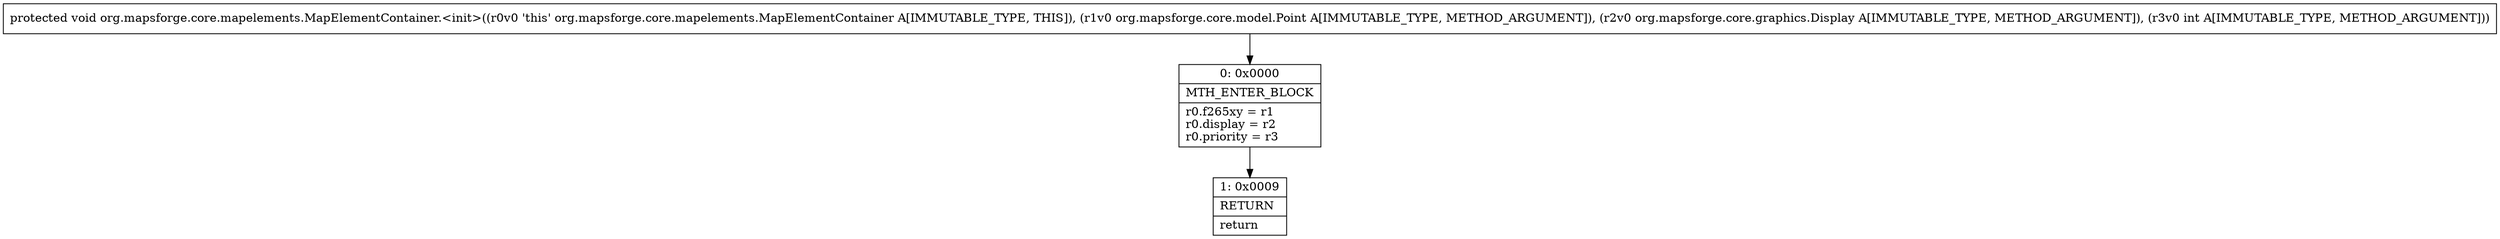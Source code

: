 digraph "CFG fororg.mapsforge.core.mapelements.MapElementContainer.\<init\>(Lorg\/mapsforge\/core\/model\/Point;Lorg\/mapsforge\/core\/graphics\/Display;I)V" {
Node_0 [shape=record,label="{0\:\ 0x0000|MTH_ENTER_BLOCK\l|r0.f265xy = r1\lr0.display = r2\lr0.priority = r3\l}"];
Node_1 [shape=record,label="{1\:\ 0x0009|RETURN\l|return\l}"];
MethodNode[shape=record,label="{protected void org.mapsforge.core.mapelements.MapElementContainer.\<init\>((r0v0 'this' org.mapsforge.core.mapelements.MapElementContainer A[IMMUTABLE_TYPE, THIS]), (r1v0 org.mapsforge.core.model.Point A[IMMUTABLE_TYPE, METHOD_ARGUMENT]), (r2v0 org.mapsforge.core.graphics.Display A[IMMUTABLE_TYPE, METHOD_ARGUMENT]), (r3v0 int A[IMMUTABLE_TYPE, METHOD_ARGUMENT])) }"];
MethodNode -> Node_0;
Node_0 -> Node_1;
}


